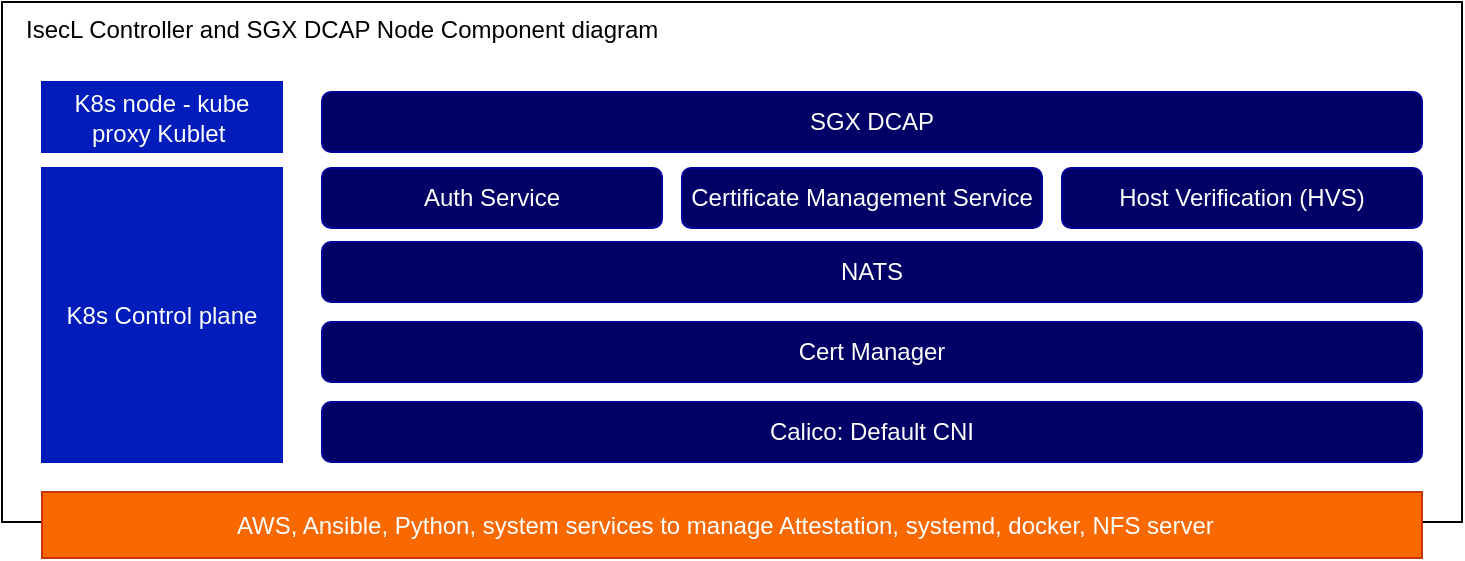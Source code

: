 <mxfile version="15.4.0" type="device"><diagram id="12xBsqRTbjG1Q7ILPRqJ" name="Page-1"><mxGraphModel dx="1874" dy="592" grid="1" gridSize="10" guides="1" tooltips="1" connect="1" arrows="1" fold="1" page="1" pageScale="1" pageWidth="850" pageHeight="1100" math="0" shadow="0"><root><mxCell id="0"/><mxCell id="1" parent="0"/><mxCell id="b-XbWLzO2lRZ3s-woGnt-2" value="&amp;nbsp; &amp;nbsp;IsecL Controller and SGX DCAP Node Component diagram" style="rounded=0;whiteSpace=wrap;html=1;align=left;verticalAlign=top;" parent="1" vertex="1"><mxGeometry x="-400" y="240" width="730" height="260" as="geometry"/></mxCell><mxCell id="b-XbWLzO2lRZ3s-woGnt-4" value="AWS, Ansible, Python, system services to manage Attestation, systemd, docker, NFS server&amp;nbsp;&amp;nbsp;" style="rounded=0;whiteSpace=wrap;html=1;align=center;fillColor=#fa6800;strokeColor=#C73500;fontColor=#FFFFFF;" parent="1" vertex="1"><mxGeometry x="-380" y="485" width="690" height="33" as="geometry"/></mxCell><mxCell id="b-XbWLzO2lRZ3s-woGnt-7" value="Calico: Default CNI" style="rounded=1;whiteSpace=wrap;html=1;align=center;fillColor=#000066;strokeColor=#000099;fontColor=#FFFFFF;" parent="1" vertex="1"><mxGeometry x="-240" y="440" width="550" height="30" as="geometry"/></mxCell><mxCell id="b-XbWLzO2lRZ3s-woGnt-14" value="K8s Control plane&lt;br&gt;" style="rounded=0;whiteSpace=wrap;html=1;align=center;fillColor=#001DBC;strokeColor=#001DBC;fontColor=#FFFFFF;" parent="1" vertex="1"><mxGeometry x="-380" y="323" width="120" height="147" as="geometry"/></mxCell><mxCell id="b-XbWLzO2lRZ3s-woGnt-15" value="K8s node - kube proxy Kublet&amp;nbsp;" style="rounded=0;whiteSpace=wrap;html=1;align=center;fillColor=#001DBC;strokeColor=#001DBC;fontColor=#FFFFFF;" parent="1" vertex="1"><mxGeometry x="-380" y="280" width="120" height="35" as="geometry"/></mxCell><mxCell id="4SeQZJIHuSzsamUfFIUO-1" value="Auth Service" style="rounded=1;whiteSpace=wrap;html=1;align=center;fillColor=#000066;strokeColor=#000099;fontColor=#FFFFFF;" parent="1" vertex="1"><mxGeometry x="-240" y="323" width="170" height="30" as="geometry"/></mxCell><mxCell id="4SeQZJIHuSzsamUfFIUO-2" value="Certificate Management Service" style="rounded=1;whiteSpace=wrap;html=1;align=center;fillColor=#000066;strokeColor=#000099;fontColor=#FFFFFF;" parent="1" vertex="1"><mxGeometry x="-60" y="323" width="180" height="30" as="geometry"/></mxCell><mxCell id="4SeQZJIHuSzsamUfFIUO-3" value="Host Verification (HVS)" style="rounded=1;whiteSpace=wrap;html=1;align=center;fillColor=#000066;strokeColor=#000099;fontColor=#FFFFFF;" parent="1" vertex="1"><mxGeometry x="130" y="323" width="180" height="30" as="geometry"/></mxCell><mxCell id="4SeQZJIHuSzsamUfFIUO-4" value="Cert Manager" style="rounded=1;whiteSpace=wrap;html=1;align=center;fillColor=#000066;strokeColor=#000099;fontColor=#FFFFFF;" parent="1" vertex="1"><mxGeometry x="-240" y="400" width="550" height="30" as="geometry"/></mxCell><mxCell id="4SeQZJIHuSzsamUfFIUO-5" value="NATS" style="rounded=1;whiteSpace=wrap;html=1;align=center;fillColor=#000066;strokeColor=#000099;fontColor=#FFFFFF;" parent="1" vertex="1"><mxGeometry x="-240" y="360" width="550" height="30" as="geometry"/></mxCell><mxCell id="o8Hq8hcX-78hxcD3Yvx7-1" value="SGX DCAP" style="rounded=1;whiteSpace=wrap;html=1;align=center;fillColor=#000066;strokeColor=#000099;fontColor=#FFFFFF;" vertex="1" parent="1"><mxGeometry x="-240" y="285" width="550" height="30" as="geometry"/></mxCell></root></mxGraphModel></diagram></mxfile>